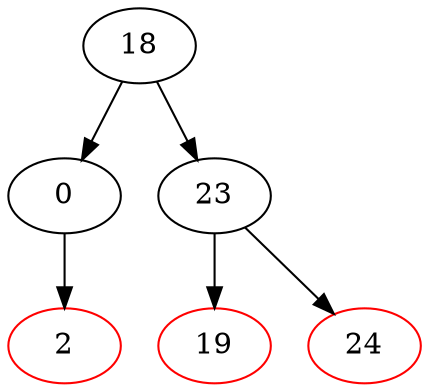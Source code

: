 digraph G { 
	18 [color=black];
	18 -> 0;
	0 [color=black];
	18 -> 23;
	23 [color=black];
	0 [color=black];
	0 -> 2;
	2 [color=red];
	23 [color=black];
	23 -> 19;
	19 [color=red];
	23 -> 24;
	24 [color=red];
	2 [color=red];
	19 [color=red];
	24 [color=red];
}
